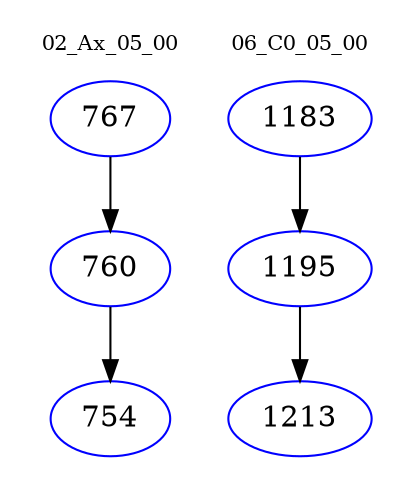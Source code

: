digraph{
subgraph cluster_0 {
color = white
label = "02_Ax_05_00";
fontsize=10;
T0_767 [label="767", color="blue"]
T0_767 -> T0_760 [color="black"]
T0_760 [label="760", color="blue"]
T0_760 -> T0_754 [color="black"]
T0_754 [label="754", color="blue"]
}
subgraph cluster_1 {
color = white
label = "06_C0_05_00";
fontsize=10;
T1_1183 [label="1183", color="blue"]
T1_1183 -> T1_1195 [color="black"]
T1_1195 [label="1195", color="blue"]
T1_1195 -> T1_1213 [color="black"]
T1_1213 [label="1213", color="blue"]
}
}

